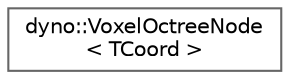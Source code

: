digraph "Graphical Class Hierarchy"
{
 // LATEX_PDF_SIZE
  bgcolor="transparent";
  edge [fontname=Helvetica,fontsize=10,labelfontname=Helvetica,labelfontsize=10];
  node [fontname=Helvetica,fontsize=10,shape=box,height=0.2,width=0.4];
  rankdir="LR";
  Node0 [id="Node000000",label="dyno::VoxelOctreeNode\l\< TCoord \>",height=0.2,width=0.4,color="grey40", fillcolor="white", style="filled",URL="$classdyno_1_1_voxel_octree_node.html",tooltip=" "];
}
